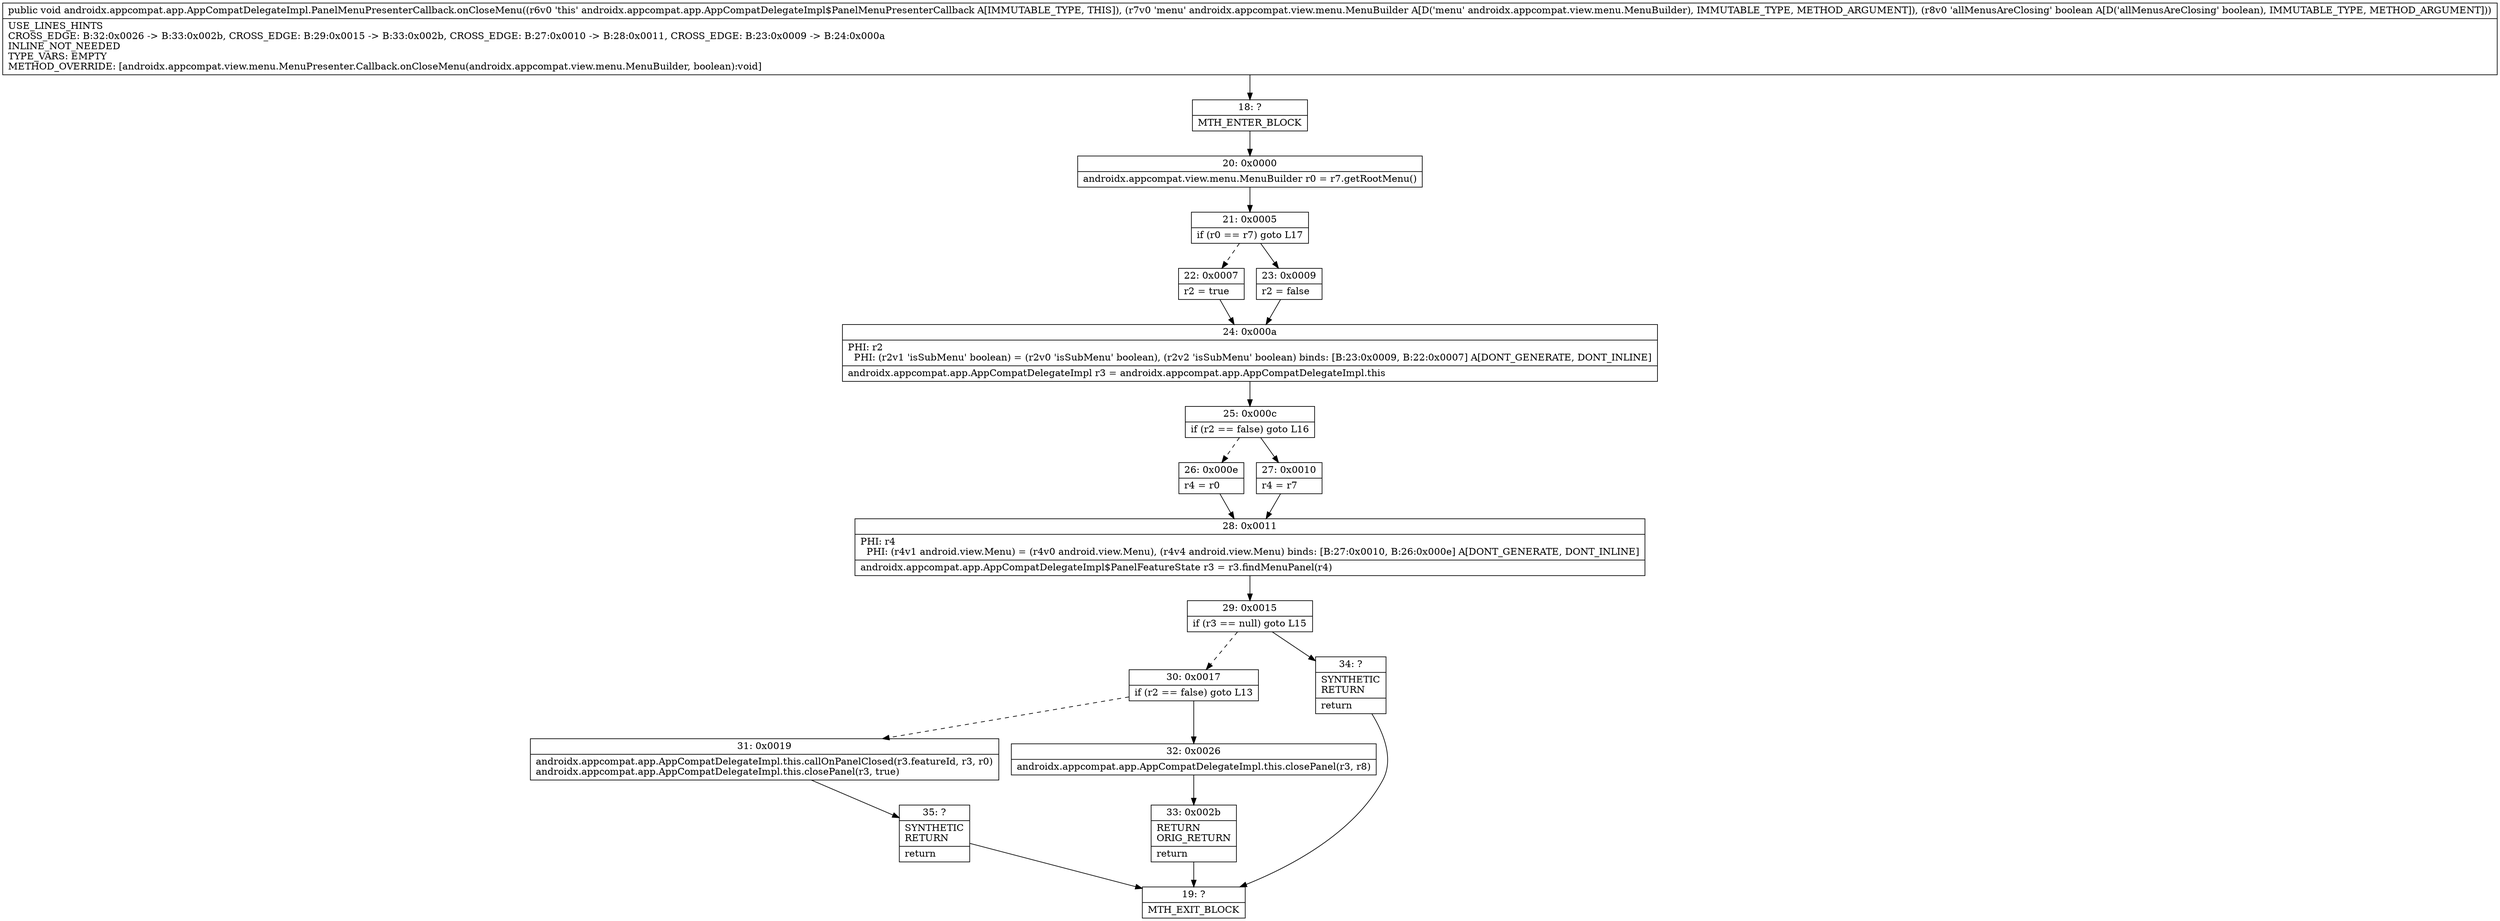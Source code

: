 digraph "CFG forandroidx.appcompat.app.AppCompatDelegateImpl.PanelMenuPresenterCallback.onCloseMenu(Landroidx\/appcompat\/view\/menu\/MenuBuilder;Z)V" {
Node_18 [shape=record,label="{18\:\ ?|MTH_ENTER_BLOCK\l}"];
Node_20 [shape=record,label="{20\:\ 0x0000|androidx.appcompat.view.menu.MenuBuilder r0 = r7.getRootMenu()\l}"];
Node_21 [shape=record,label="{21\:\ 0x0005|if (r0 == r7) goto L17\l}"];
Node_22 [shape=record,label="{22\:\ 0x0007|r2 = true\l}"];
Node_24 [shape=record,label="{24\:\ 0x000a|PHI: r2 \l  PHI: (r2v1 'isSubMenu' boolean) = (r2v0 'isSubMenu' boolean), (r2v2 'isSubMenu' boolean) binds: [B:23:0x0009, B:22:0x0007] A[DONT_GENERATE, DONT_INLINE]\l|androidx.appcompat.app.AppCompatDelegateImpl r3 = androidx.appcompat.app.AppCompatDelegateImpl.this\l}"];
Node_25 [shape=record,label="{25\:\ 0x000c|if (r2 == false) goto L16\l}"];
Node_26 [shape=record,label="{26\:\ 0x000e|r4 = r0\l}"];
Node_28 [shape=record,label="{28\:\ 0x0011|PHI: r4 \l  PHI: (r4v1 android.view.Menu) = (r4v0 android.view.Menu), (r4v4 android.view.Menu) binds: [B:27:0x0010, B:26:0x000e] A[DONT_GENERATE, DONT_INLINE]\l|androidx.appcompat.app.AppCompatDelegateImpl$PanelFeatureState r3 = r3.findMenuPanel(r4)\l}"];
Node_29 [shape=record,label="{29\:\ 0x0015|if (r3 == null) goto L15\l}"];
Node_30 [shape=record,label="{30\:\ 0x0017|if (r2 == false) goto L13\l}"];
Node_31 [shape=record,label="{31\:\ 0x0019|androidx.appcompat.app.AppCompatDelegateImpl.this.callOnPanelClosed(r3.featureId, r3, r0)\landroidx.appcompat.app.AppCompatDelegateImpl.this.closePanel(r3, true)\l}"];
Node_35 [shape=record,label="{35\:\ ?|SYNTHETIC\lRETURN\l|return\l}"];
Node_19 [shape=record,label="{19\:\ ?|MTH_EXIT_BLOCK\l}"];
Node_32 [shape=record,label="{32\:\ 0x0026|androidx.appcompat.app.AppCompatDelegateImpl.this.closePanel(r3, r8)\l}"];
Node_33 [shape=record,label="{33\:\ 0x002b|RETURN\lORIG_RETURN\l|return\l}"];
Node_34 [shape=record,label="{34\:\ ?|SYNTHETIC\lRETURN\l|return\l}"];
Node_27 [shape=record,label="{27\:\ 0x0010|r4 = r7\l}"];
Node_23 [shape=record,label="{23\:\ 0x0009|r2 = false\l}"];
MethodNode[shape=record,label="{public void androidx.appcompat.app.AppCompatDelegateImpl.PanelMenuPresenterCallback.onCloseMenu((r6v0 'this' androidx.appcompat.app.AppCompatDelegateImpl$PanelMenuPresenterCallback A[IMMUTABLE_TYPE, THIS]), (r7v0 'menu' androidx.appcompat.view.menu.MenuBuilder A[D('menu' androidx.appcompat.view.menu.MenuBuilder), IMMUTABLE_TYPE, METHOD_ARGUMENT]), (r8v0 'allMenusAreClosing' boolean A[D('allMenusAreClosing' boolean), IMMUTABLE_TYPE, METHOD_ARGUMENT]))  | USE_LINES_HINTS\lCROSS_EDGE: B:32:0x0026 \-\> B:33:0x002b, CROSS_EDGE: B:29:0x0015 \-\> B:33:0x002b, CROSS_EDGE: B:27:0x0010 \-\> B:28:0x0011, CROSS_EDGE: B:23:0x0009 \-\> B:24:0x000a\lINLINE_NOT_NEEDED\lTYPE_VARS: EMPTY\lMETHOD_OVERRIDE: [androidx.appcompat.view.menu.MenuPresenter.Callback.onCloseMenu(androidx.appcompat.view.menu.MenuBuilder, boolean):void]\l}"];
MethodNode -> Node_18;Node_18 -> Node_20;
Node_20 -> Node_21;
Node_21 -> Node_22[style=dashed];
Node_21 -> Node_23;
Node_22 -> Node_24;
Node_24 -> Node_25;
Node_25 -> Node_26[style=dashed];
Node_25 -> Node_27;
Node_26 -> Node_28;
Node_28 -> Node_29;
Node_29 -> Node_30[style=dashed];
Node_29 -> Node_34;
Node_30 -> Node_31[style=dashed];
Node_30 -> Node_32;
Node_31 -> Node_35;
Node_35 -> Node_19;
Node_32 -> Node_33;
Node_33 -> Node_19;
Node_34 -> Node_19;
Node_27 -> Node_28;
Node_23 -> Node_24;
}

